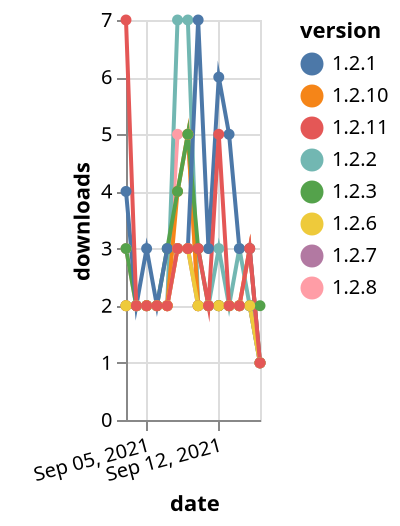 {"$schema": "https://vega.github.io/schema/vega-lite/v5.json", "description": "A simple bar chart with embedded data.", "data": {"values": [{"date": "2021-09-03", "total": 610, "delta": 3, "version": "1.2.8"}, {"date": "2021-09-04", "total": 612, "delta": 2, "version": "1.2.8"}, {"date": "2021-09-05", "total": 614, "delta": 2, "version": "1.2.8"}, {"date": "2021-09-06", "total": 616, "delta": 2, "version": "1.2.8"}, {"date": "2021-09-07", "total": 618, "delta": 2, "version": "1.2.8"}, {"date": "2021-09-08", "total": 623, "delta": 5, "version": "1.2.8"}, {"date": "2021-09-09", "total": 628, "delta": 5, "version": "1.2.8"}, {"date": "2021-09-10", "total": 630, "delta": 2, "version": "1.2.8"}, {"date": "2021-09-11", "total": 632, "delta": 2, "version": "1.2.8"}, {"date": "2021-09-12", "total": 634, "delta": 2, "version": "1.2.8"}, {"date": "2021-09-13", "total": 636, "delta": 2, "version": "1.2.8"}, {"date": "2021-09-14", "total": 638, "delta": 2, "version": "1.2.8"}, {"date": "2021-09-15", "total": 640, "delta": 2, "version": "1.2.8"}, {"date": "2021-09-16", "total": 641, "delta": 1, "version": "1.2.8"}, {"date": "2021-09-03", "total": 508, "delta": 2, "version": "1.2.7"}, {"date": "2021-09-04", "total": 510, "delta": 2, "version": "1.2.7"}, {"date": "2021-09-05", "total": 512, "delta": 2, "version": "1.2.7"}, {"date": "2021-09-06", "total": 514, "delta": 2, "version": "1.2.7"}, {"date": "2021-09-07", "total": 516, "delta": 2, "version": "1.2.7"}, {"date": "2021-09-08", "total": 519, "delta": 3, "version": "1.2.7"}, {"date": "2021-09-09", "total": 522, "delta": 3, "version": "1.2.7"}, {"date": "2021-09-10", "total": 524, "delta": 2, "version": "1.2.7"}, {"date": "2021-09-11", "total": 526, "delta": 2, "version": "1.2.7"}, {"date": "2021-09-12", "total": 528, "delta": 2, "version": "1.2.7"}, {"date": "2021-09-13", "total": 530, "delta": 2, "version": "1.2.7"}, {"date": "2021-09-14", "total": 532, "delta": 2, "version": "1.2.7"}, {"date": "2021-09-15", "total": 534, "delta": 2, "version": "1.2.7"}, {"date": "2021-09-16", "total": 535, "delta": 1, "version": "1.2.7"}, {"date": "2021-09-03", "total": 4553, "delta": 2, "version": "1.2.2"}, {"date": "2021-09-04", "total": 4555, "delta": 2, "version": "1.2.2"}, {"date": "2021-09-05", "total": 4557, "delta": 2, "version": "1.2.2"}, {"date": "2021-09-06", "total": 4559, "delta": 2, "version": "1.2.2"}, {"date": "2021-09-07", "total": 4561, "delta": 2, "version": "1.2.2"}, {"date": "2021-09-08", "total": 4568, "delta": 7, "version": "1.2.2"}, {"date": "2021-09-09", "total": 4575, "delta": 7, "version": "1.2.2"}, {"date": "2021-09-10", "total": 4577, "delta": 2, "version": "1.2.2"}, {"date": "2021-09-11", "total": 4579, "delta": 2, "version": "1.2.2"}, {"date": "2021-09-12", "total": 4582, "delta": 3, "version": "1.2.2"}, {"date": "2021-09-13", "total": 4584, "delta": 2, "version": "1.2.2"}, {"date": "2021-09-14", "total": 4587, "delta": 3, "version": "1.2.2"}, {"date": "2021-09-15", "total": 4589, "delta": 2, "version": "1.2.2"}, {"date": "2021-09-16", "total": 4590, "delta": 1, "version": "1.2.2"}, {"date": "2021-09-03", "total": 458, "delta": 2, "version": "1.2.10"}, {"date": "2021-09-04", "total": 460, "delta": 2, "version": "1.2.10"}, {"date": "2021-09-05", "total": 462, "delta": 2, "version": "1.2.10"}, {"date": "2021-09-06", "total": 464, "delta": 2, "version": "1.2.10"}, {"date": "2021-09-07", "total": 466, "delta": 2, "version": "1.2.10"}, {"date": "2021-09-08", "total": 470, "delta": 4, "version": "1.2.10"}, {"date": "2021-09-09", "total": 475, "delta": 5, "version": "1.2.10"}, {"date": "2021-09-10", "total": 477, "delta": 2, "version": "1.2.10"}, {"date": "2021-09-11", "total": 479, "delta": 2, "version": "1.2.10"}, {"date": "2021-09-12", "total": 481, "delta": 2, "version": "1.2.10"}, {"date": "2021-09-13", "total": 483, "delta": 2, "version": "1.2.10"}, {"date": "2021-09-14", "total": 485, "delta": 2, "version": "1.2.10"}, {"date": "2021-09-15", "total": 488, "delta": 3, "version": "1.2.10"}, {"date": "2021-09-16", "total": 489, "delta": 1, "version": "1.2.10"}, {"date": "2021-09-03", "total": 2307, "delta": 3, "version": "1.2.3"}, {"date": "2021-09-04", "total": 2309, "delta": 2, "version": "1.2.3"}, {"date": "2021-09-05", "total": 2311, "delta": 2, "version": "1.2.3"}, {"date": "2021-09-06", "total": 2313, "delta": 2, "version": "1.2.3"}, {"date": "2021-09-07", "total": 2316, "delta": 3, "version": "1.2.3"}, {"date": "2021-09-08", "total": 2320, "delta": 4, "version": "1.2.3"}, {"date": "2021-09-09", "total": 2325, "delta": 5, "version": "1.2.3"}, {"date": "2021-09-10", "total": 2328, "delta": 3, "version": "1.2.3"}, {"date": "2021-09-11", "total": 2330, "delta": 2, "version": "1.2.3"}, {"date": "2021-09-12", "total": 2332, "delta": 2, "version": "1.2.3"}, {"date": "2021-09-13", "total": 2334, "delta": 2, "version": "1.2.3"}, {"date": "2021-09-14", "total": 2336, "delta": 2, "version": "1.2.3"}, {"date": "2021-09-15", "total": 2338, "delta": 2, "version": "1.2.3"}, {"date": "2021-09-16", "total": 2340, "delta": 2, "version": "1.2.3"}, {"date": "2021-09-03", "total": 3748, "delta": 4, "version": "1.2.1"}, {"date": "2021-09-04", "total": 3750, "delta": 2, "version": "1.2.1"}, {"date": "2021-09-05", "total": 3753, "delta": 3, "version": "1.2.1"}, {"date": "2021-09-06", "total": 3755, "delta": 2, "version": "1.2.1"}, {"date": "2021-09-07", "total": 3758, "delta": 3, "version": "1.2.1"}, {"date": "2021-09-08", "total": 3761, "delta": 3, "version": "1.2.1"}, {"date": "2021-09-09", "total": 3764, "delta": 3, "version": "1.2.1"}, {"date": "2021-09-10", "total": 3771, "delta": 7, "version": "1.2.1"}, {"date": "2021-09-11", "total": 3774, "delta": 3, "version": "1.2.1"}, {"date": "2021-09-12", "total": 3780, "delta": 6, "version": "1.2.1"}, {"date": "2021-09-13", "total": 3785, "delta": 5, "version": "1.2.1"}, {"date": "2021-09-14", "total": 3788, "delta": 3, "version": "1.2.1"}, {"date": "2021-09-15", "total": 3791, "delta": 3, "version": "1.2.1"}, {"date": "2021-09-16", "total": 3792, "delta": 1, "version": "1.2.1"}, {"date": "2021-09-03", "total": 515, "delta": 2, "version": "1.2.6"}, {"date": "2021-09-04", "total": 517, "delta": 2, "version": "1.2.6"}, {"date": "2021-09-05", "total": 519, "delta": 2, "version": "1.2.6"}, {"date": "2021-09-06", "total": 521, "delta": 2, "version": "1.2.6"}, {"date": "2021-09-07", "total": 523, "delta": 2, "version": "1.2.6"}, {"date": "2021-09-08", "total": 526, "delta": 3, "version": "1.2.6"}, {"date": "2021-09-09", "total": 529, "delta": 3, "version": "1.2.6"}, {"date": "2021-09-10", "total": 531, "delta": 2, "version": "1.2.6"}, {"date": "2021-09-11", "total": 533, "delta": 2, "version": "1.2.6"}, {"date": "2021-09-12", "total": 535, "delta": 2, "version": "1.2.6"}, {"date": "2021-09-13", "total": 537, "delta": 2, "version": "1.2.6"}, {"date": "2021-09-14", "total": 539, "delta": 2, "version": "1.2.6"}, {"date": "2021-09-15", "total": 541, "delta": 2, "version": "1.2.6"}, {"date": "2021-09-16", "total": 542, "delta": 1, "version": "1.2.6"}, {"date": "2021-09-03", "total": 190, "delta": 7, "version": "1.2.11"}, {"date": "2021-09-04", "total": 192, "delta": 2, "version": "1.2.11"}, {"date": "2021-09-05", "total": 194, "delta": 2, "version": "1.2.11"}, {"date": "2021-09-06", "total": 196, "delta": 2, "version": "1.2.11"}, {"date": "2021-09-07", "total": 198, "delta": 2, "version": "1.2.11"}, {"date": "2021-09-08", "total": 201, "delta": 3, "version": "1.2.11"}, {"date": "2021-09-09", "total": 204, "delta": 3, "version": "1.2.11"}, {"date": "2021-09-10", "total": 207, "delta": 3, "version": "1.2.11"}, {"date": "2021-09-11", "total": 209, "delta": 2, "version": "1.2.11"}, {"date": "2021-09-12", "total": 214, "delta": 5, "version": "1.2.11"}, {"date": "2021-09-13", "total": 216, "delta": 2, "version": "1.2.11"}, {"date": "2021-09-14", "total": 218, "delta": 2, "version": "1.2.11"}, {"date": "2021-09-15", "total": 221, "delta": 3, "version": "1.2.11"}, {"date": "2021-09-16", "total": 222, "delta": 1, "version": "1.2.11"}]}, "width": "container", "mark": {"type": "line", "point": {"filled": true}}, "encoding": {"x": {"field": "date", "type": "temporal", "timeUnit": "yearmonthdate", "title": "date", "axis": {"labelAngle": -15}}, "y": {"field": "delta", "type": "quantitative", "title": "downloads"}, "color": {"field": "version", "type": "nominal"}, "tooltip": {"field": "delta"}}}